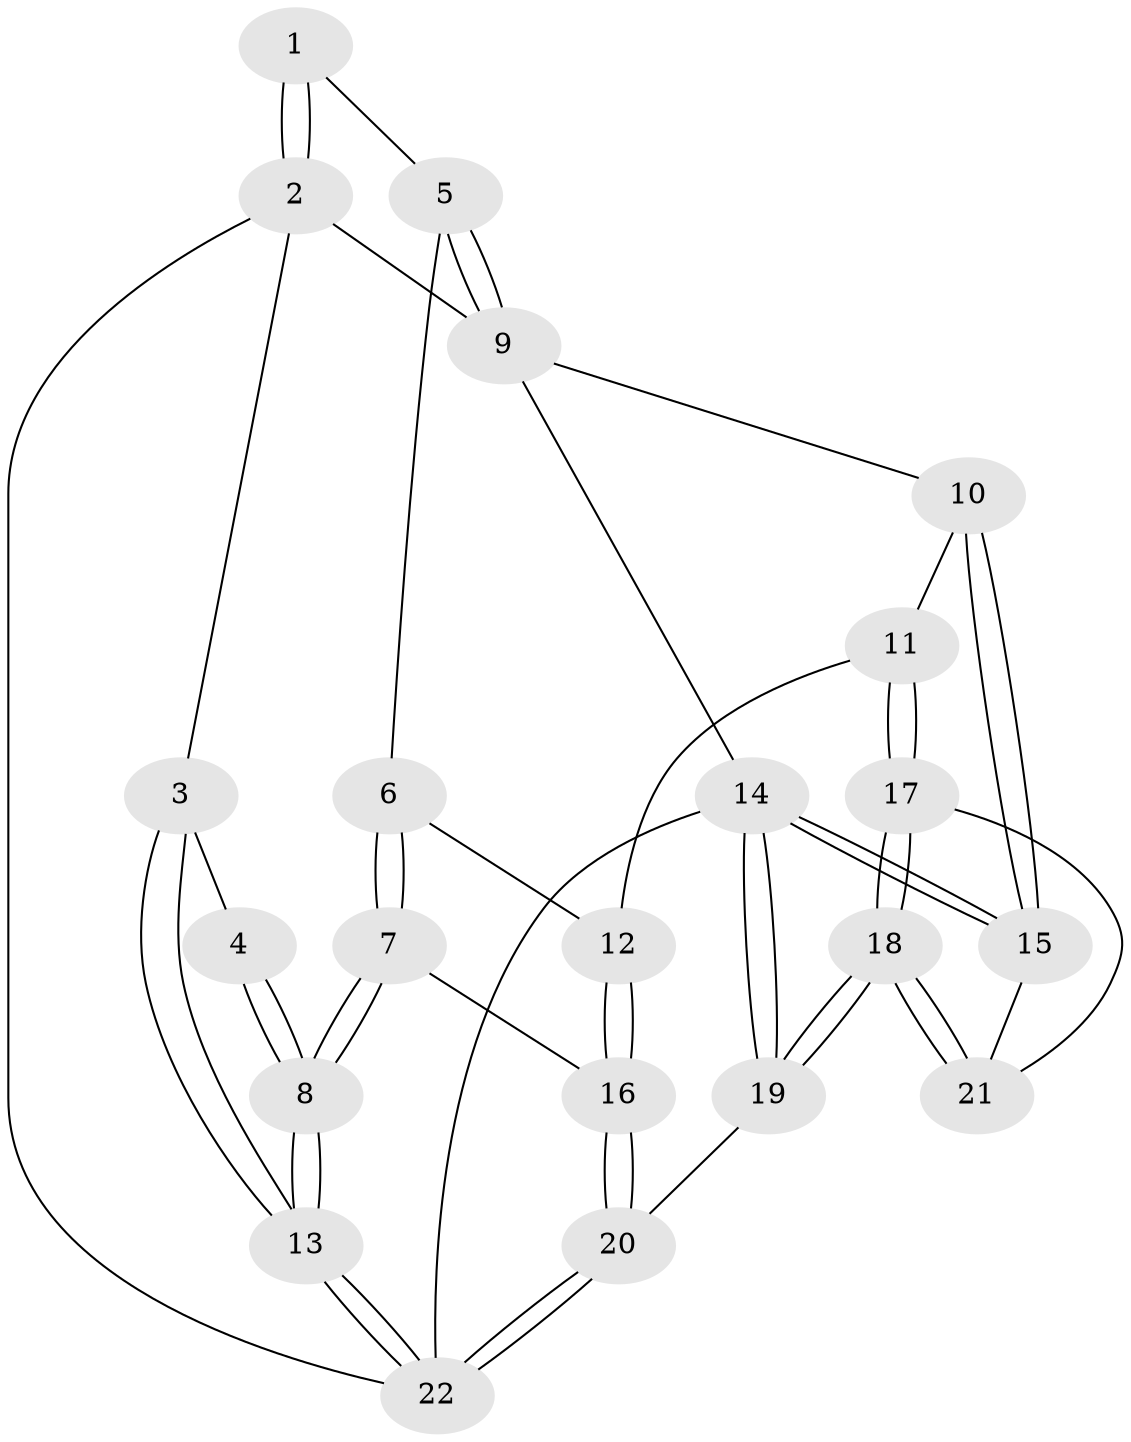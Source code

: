 // Generated by graph-tools (version 1.1) at 2025/46/02/15/25 05:46:28]
// undirected, 22 vertices, 52 edges
graph export_dot {
graph [start="1"]
  node [color=gray90,style=filled];
  1 [pos="+0.24360237431505682+0.07164939797751727"];
  2 [pos="+0+0"];
  3 [pos="+0+0.02360800718331206"];
  4 [pos="+0.13176884447955758+0.3396295415897642"];
  5 [pos="+0.4883936765373024+0.17902194911290695"];
  6 [pos="+0.48392119852755083+0.2906289118085973"];
  7 [pos="+0.14143455529920404+0.6377401140485343"];
  8 [pos="+0.037229456057307764+0.6290293871150556"];
  9 [pos="+1+0"];
  10 [pos="+1+0"];
  11 [pos="+0.6397010937312912+0.563235628311267"];
  12 [pos="+0.6035611453174772+0.5407783382903798"];
  13 [pos="+0+0.6583396207260012"];
  14 [pos="+1+1"];
  15 [pos="+1+0.5548307987391273"];
  16 [pos="+0.2763376579615326+0.7070099552491378"];
  17 [pos="+0.6465505891845875+0.5710626421723449"];
  18 [pos="+0.6731867962752993+0.9025132867738846"];
  19 [pos="+0.6589974012524614+0.9648564138865567"];
  20 [pos="+0.4538140560226933+0.9472486629952511"];
  21 [pos="+1+0.5565220461801847"];
  22 [pos="+0+1"];
  1 -- 2;
  1 -- 2;
  1 -- 5;
  2 -- 3;
  2 -- 9;
  2 -- 22;
  3 -- 4;
  3 -- 13;
  3 -- 13;
  4 -- 8;
  4 -- 8;
  5 -- 6;
  5 -- 9;
  5 -- 9;
  6 -- 7;
  6 -- 7;
  6 -- 12;
  7 -- 8;
  7 -- 8;
  7 -- 16;
  8 -- 13;
  8 -- 13;
  9 -- 10;
  9 -- 14;
  10 -- 11;
  10 -- 15;
  10 -- 15;
  11 -- 12;
  11 -- 17;
  11 -- 17;
  12 -- 16;
  12 -- 16;
  13 -- 22;
  13 -- 22;
  14 -- 15;
  14 -- 15;
  14 -- 19;
  14 -- 19;
  14 -- 22;
  15 -- 21;
  16 -- 20;
  16 -- 20;
  17 -- 18;
  17 -- 18;
  17 -- 21;
  18 -- 19;
  18 -- 19;
  18 -- 21;
  18 -- 21;
  19 -- 20;
  20 -- 22;
  20 -- 22;
}
